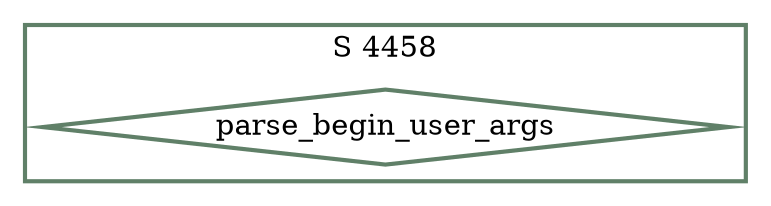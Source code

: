 digraph G {
  ratio=0.500000;
  "UV parse_begin_user_args (4458)" [shape=diamond,
                                     label="parse_begin_user_args",
                                     color="#608068", style=bold];
  
  subgraph cluster_4458 { label="S 4458";
    color="#608068";
    style=bold;
    "UV parse_begin_user_args (4458)"; };
  
  
  }
